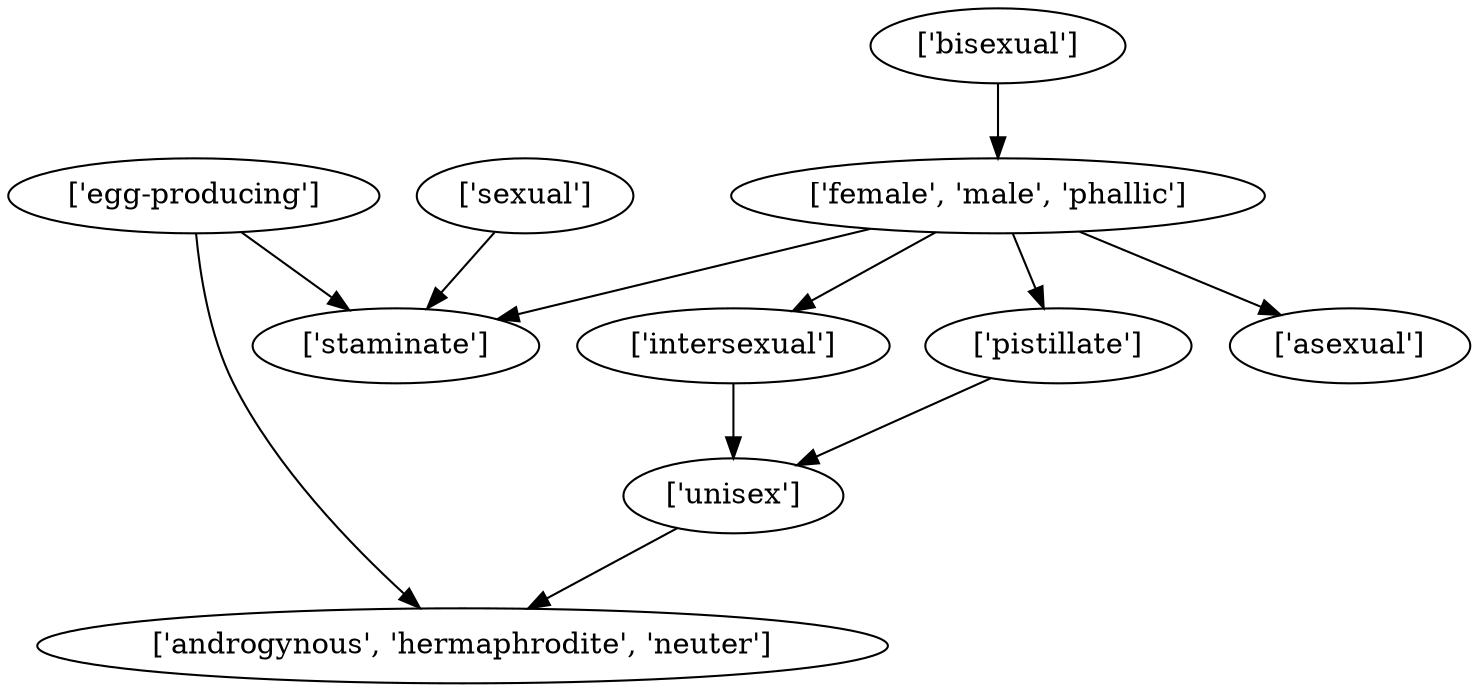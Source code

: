 strict digraph  {
	"['intersexual']" -> "['unisex']";
	"['unisex']" -> "['androgynous', 'hermaphrodite', 'neuter']";
	"['sexual']" -> "['staminate']";
	"['pistillate']" -> "['unisex']";
	"['female', 'male', 'phallic']" -> "['intersexual']";
	"['female', 'male', 'phallic']" -> "['staminate']";
	"['female', 'male', 'phallic']" -> "['pistillate']";
	"['female', 'male', 'phallic']" -> "['asexual']";
	"['bisexual']" -> "['female', 'male', 'phallic']";
	"['egg-producing']" -> "['staminate']";
	"['egg-producing']" -> "['androgynous', 'hermaphrodite', 'neuter']";
}
